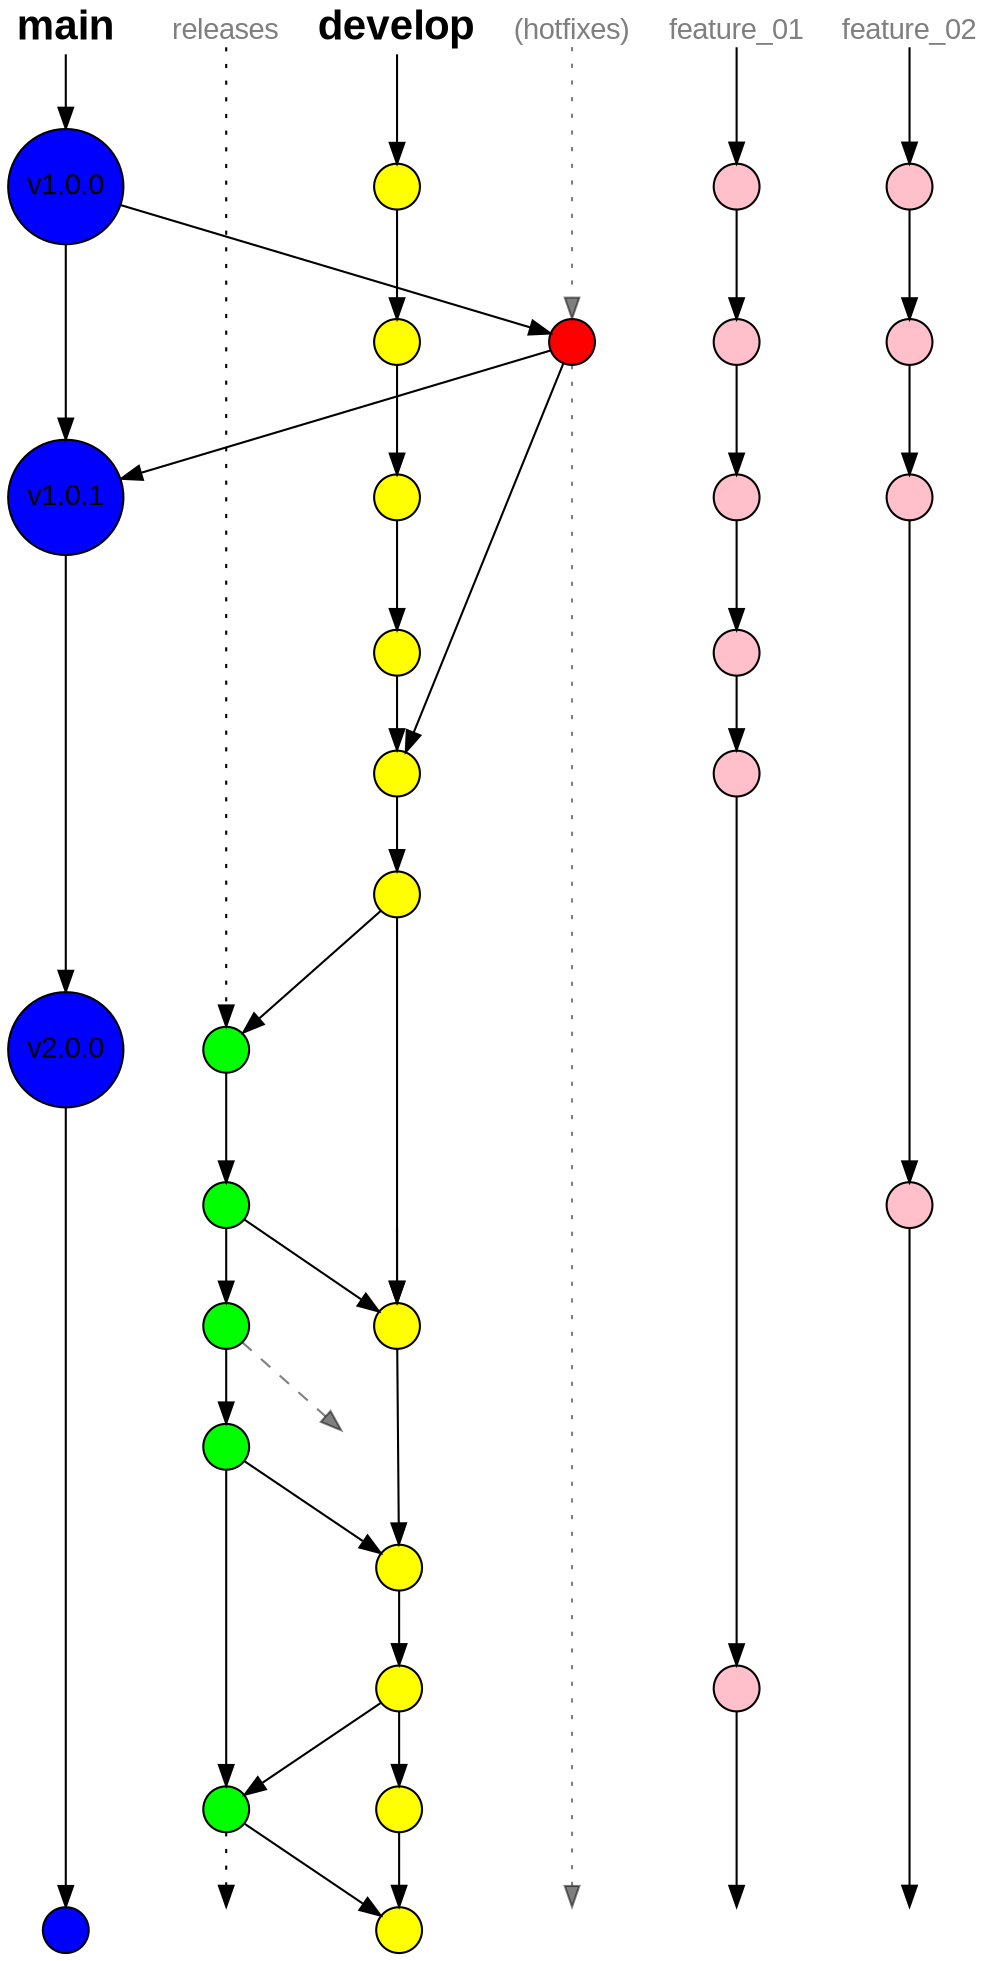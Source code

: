 digraph ReleaseProcess {
    node [shape=circle, fontname="Arial", width=0.3, height=0.3, style=filled, label=""];
    rankdir=TB;

    main_start [style="", shape=plain, label=<<b>main</b>>, fontsize=20];
    hotfix_start [style="", shape=plain, label="(hotfixes)", fontcolor="#00000080"];
    release_start [style="", shape=plain, label="releases", fontcolor="#00000080"];
    develop_start [style="", shape=plain, label=<<b>develop</b>>, fontsize=20];
    feature01_start [style="", shape=plain, label="feature_01", fontcolor="#00000080"];
    feature02_start [style="", shape=plain, label="feature_02", fontcolor="#00000080"];
    main_end [fillcolor=blue, label=""];
    hotfix_end [style="", shape=plaintext, label=""];
    release_end [style="", shape=plaintext, label=""];
    develop_end [fillcolor=yellow, label=""];
    feature01_end [style="", shape=plaintext, label=""];
    feature02_end [style="", shape=plaintext, label=""];

    main_01 [fillcolor=blue, label="v1.0.0", margin=0.01];
    main_invisible_01 [ style=invis ];
    main_02 [fillcolor=blue, label="v1.0.1", margin=0.01];
    main_03 [fillcolor=blue, label="v2.0.0", margin=0.01];

    hotfix_01 [fillcolor=red, label=""];

    release_01 [fillcolor=green, label=""];
    release_02 [fillcolor=green, label=""];
    release_03 [fillcolor=green, label=""];
    release_04 [fillcolor=green, label=""];
    release_05 [fillcolor=green, label=""];

    dev_01 [fillcolor=yellow, label=""];
    dev_02 [fillcolor=yellow, label=""];
    dev_03 [fillcolor=yellow, label=""];
    dev_04 [fillcolor=yellow, label=""];
    dev_05 [fillcolor=yellow, label=""];
    dev_06 [fillcolor=yellow, label=""];
    dev_invis_01 [ style=invis ];
    dev_invis_02 [ style=invis ];
    dev_07 [fillcolor=yellow, label=""];
    dev_invis_03 [ style=invis ];
    dev_08 [fillcolor=yellow, label=""];
    dev_09 [fillcolor=yellow, label=""];
    dev_10 [fillcolor=yellow, label=""];

    feature01_01 [fillcolor=pink, label=""];
    feature01_02 [fillcolor=pink, label=""];
    feature01_03 [fillcolor=pink, label=""];
    feature01_04 [fillcolor=pink, label=""];
    feature01_05 [fillcolor=pink, label=""];
    feature01_06 [fillcolor=pink, label=""];

    feature02_01 [fillcolor=pink, label=""];
    feature02_02 [fillcolor=pink, label=""];
    feature02_03 [fillcolor=pink, label=""];
    feature02_04 [fillcolor=pink, label=""];

    { rank=same; main_start, hotfix_start, release_start, develop_start, feature01_start, feature02_start }

    subgraph main {
        rankdir=TB;
        main_start -> main_01;
        main_01 -> main_invisible_01 [style=invis];
        main_01 -> main_02 [ constraint=false ];
        main_invisible_01 -> main_02 [style=invis];
        main_02 -> main_03 -> main_end;
    }

    subgraph hotfix {
        rankdir=TB;
        hotfix_start -> hotfix_01 [ style=dotted, color="#00000080" ];
        hotfix_01 -> hotfix_end [ style=dotted, color="#00000080" ];
    }

    subgraph releases {
        rankdir=TB;
        release_start -> release_01 [style=dotted];
        release_01 -> release_02 -> release_03 -> release_04 -> release_05;
        release_05 -> release_end [style=dotted];
    }

    subgraph develop {
        rankdir=TB;
        develop_start -> dev_01 -> dev_02 -> dev_03 -> dev_04 -> dev_05 -> dev_06;
        dev_06 -> dev_invis_01 [ style=invis ];
        dev_06 -> dev_07 [ constraint=false ];
        dev_invis_01 -> dev_invis_02 [ style=invis ];
        dev_invis_02 -> dev_07;
        dev_07 -> dev_invis_03 [ style=invis ];
        dev_07 -> dev_08;
        dev_invis_03 -> dev_08 [ style=invis ];
        dev_08 -> dev_09 -> dev_10 -> develop_end;
    }

    subgraph feature01 {
        rankdir=TB;
        feature01_start -> feature01_01 -> feature01_02 -> feature01_03 -> feature01_04 -> feature01_05 -> feature01_06 -> feature01_end;
    }

    subgraph feature02 {
        rankdir=TB;
        feature02_start -> feature02_01 -> feature02_02 -> feature02_03 -> feature02_04 -> feature02_end;
    }

    splines=line

    { rank=same; main_invisible_01, hotfix_01 };
    main_01 -> hotfix_01 [constraint=false, style=solid, color=black];
    hotfix_01 -> { main_02, dev_05 } [constraint=false, style=solid, color=black];

    { rank=same; release_01, dev_invis_01 }
    { rank=same; release_02, dev_invis_02 }
    dev_06 -> release_01 [ constraint=false, style=solid, color=black ];
    release_02 -> dev_07 [ constraint=false, style=solid, color=black ];
    release_03 -> dev_invis_03 [ constraint=false, style=dashed, color="#00000080" ]
    release_04 -> dev_08 [ constraint=false, style=solid, color=black ];
    dev_09 -> release_05 [ constraint=false, style=solid, color=black ];
    release_05 -> develop_end [ constraint=false, style=solid, color=black ];

    { rank=same; main_end, hotfix_end, release_end, develop_end, feature01_end, feature02_end }

}
